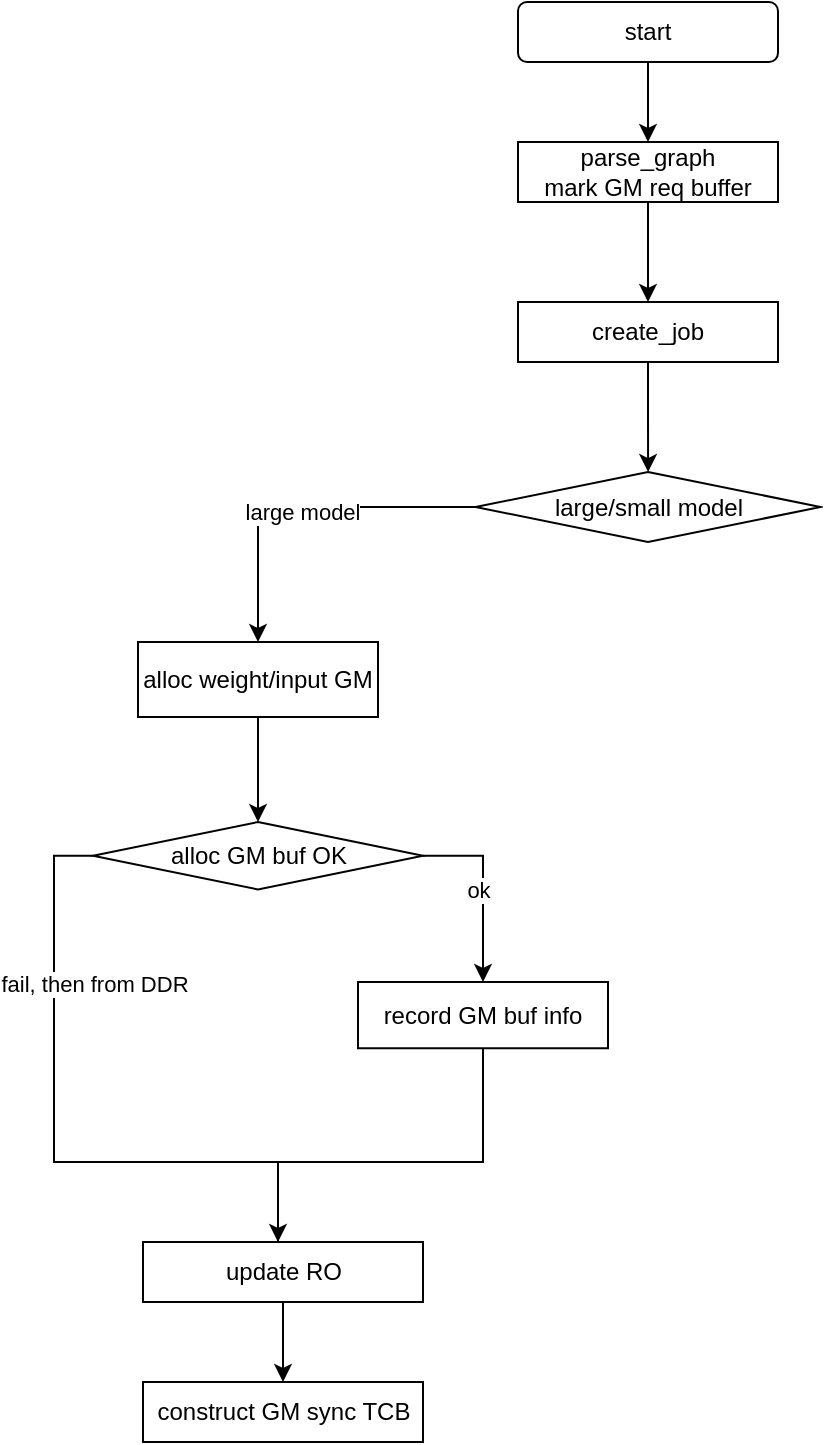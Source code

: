 <mxfile version="20.2.7" type="github" pages="2"><diagram id="jmYY6I_u3-PXX3YTRIgk" name="第 1 页"><mxGraphModel dx="1038" dy="600" grid="1" gridSize="10" guides="1" tooltips="1" connect="1" arrows="1" fold="1" page="1" pageScale="1" pageWidth="827" pageHeight="1169" math="0" shadow="0"><root><mxCell id="0"/><mxCell id="1" parent="0"/><mxCell id="v7jt-ac3tO5onTVZlprN-8" style="edgeStyle=orthogonalEdgeStyle;rounded=0;orthogonalLoop=1;jettySize=auto;html=1;exitX=0.5;exitY=1;exitDx=0;exitDy=0;entryX=0.5;entryY=0;entryDx=0;entryDy=0;" parent="1" source="v7jt-ac3tO5onTVZlprN-1" target="v7jt-ac3tO5onTVZlprN-3" edge="1"><mxGeometry relative="1" as="geometry"/></mxCell><mxCell id="v7jt-ac3tO5onTVZlprN-1" value="start" style="rounded=1;whiteSpace=wrap;html=1;" parent="1" vertex="1"><mxGeometry x="270" y="20" width="130" height="30" as="geometry"/></mxCell><mxCell id="nAUVQUmBglKm7LqKSCz5-7" value="" style="edgeStyle=orthogonalEdgeStyle;rounded=0;orthogonalLoop=1;jettySize=auto;html=1;" edge="1" parent="1" source="v7jt-ac3tO5onTVZlprN-2" target="nAUVQUmBglKm7LqKSCz5-6"><mxGeometry relative="1" as="geometry"/></mxCell><mxCell id="v7jt-ac3tO5onTVZlprN-2" value="create_job" style="rounded=0;whiteSpace=wrap;html=1;" parent="1" vertex="1"><mxGeometry x="270" y="170" width="130" height="30" as="geometry"/></mxCell><mxCell id="v7jt-ac3tO5onTVZlprN-9" style="edgeStyle=orthogonalEdgeStyle;rounded=0;orthogonalLoop=1;jettySize=auto;html=1;exitX=0.5;exitY=1;exitDx=0;exitDy=0;entryX=0.5;entryY=0;entryDx=0;entryDy=0;" parent="1" source="v7jt-ac3tO5onTVZlprN-3" target="v7jt-ac3tO5onTVZlprN-2" edge="1"><mxGeometry relative="1" as="geometry"/></mxCell><mxCell id="v7jt-ac3tO5onTVZlprN-3" value="parse_graph&lt;br&gt;mark GM req buffer" style="rounded=0;whiteSpace=wrap;html=1;" parent="1" vertex="1"><mxGeometry x="270" y="90" width="130" height="30" as="geometry"/></mxCell><mxCell id="v7jt-ac3tO5onTVZlprN-18" style="edgeStyle=orthogonalEdgeStyle;rounded=0;orthogonalLoop=1;jettySize=auto;html=1;exitX=0;exitY=0.5;exitDx=0;exitDy=0;entryX=0.5;entryY=0;entryDx=0;entryDy=0;" parent="1" source="v7jt-ac3tO5onTVZlprN-7" edge="1"><mxGeometry relative="1" as="geometry"><mxPoint x="335" y="250" as="targetPoint"/><Array as="points"><mxPoint x="200" y="470"/><mxPoint x="200" y="220"/><mxPoint x="335" y="220"/></Array></mxGeometry></mxCell><mxCell id="nAUVQUmBglKm7LqKSCz5-9" value="" style="edgeStyle=orthogonalEdgeStyle;rounded=0;orthogonalLoop=1;jettySize=auto;html=1;" edge="1" parent="1" source="nAUVQUmBglKm7LqKSCz5-6" target="nAUVQUmBglKm7LqKSCz5-8"><mxGeometry relative="1" as="geometry"/></mxCell><mxCell id="nAUVQUmBglKm7LqKSCz5-10" value="large model" style="edgeLabel;html=1;align=center;verticalAlign=middle;resizable=0;points=[];" vertex="1" connectable="0" parent="nAUVQUmBglKm7LqKSCz5-9"><mxGeometry x="-0.013" y="2" relative="1" as="geometry"><mxPoint as="offset"/></mxGeometry></mxCell><mxCell id="nAUVQUmBglKm7LqKSCz5-6" value="large/small model" style="rhombus;whiteSpace=wrap;html=1;rounded=0;" vertex="1" parent="1"><mxGeometry x="248.75" y="255" width="172.5" height="35" as="geometry"/></mxCell><mxCell id="nAUVQUmBglKm7LqKSCz5-12" value="" style="edgeStyle=orthogonalEdgeStyle;rounded=0;orthogonalLoop=1;jettySize=auto;html=1;" edge="1" parent="1" source="nAUVQUmBglKm7LqKSCz5-8" target="nAUVQUmBglKm7LqKSCz5-11"><mxGeometry relative="1" as="geometry"/></mxCell><mxCell id="nAUVQUmBglKm7LqKSCz5-8" value="alloc weight/input GM" style="whiteSpace=wrap;html=1;rounded=0;" vertex="1" parent="1"><mxGeometry x="80" y="340" width="120" height="37.5" as="geometry"/></mxCell><mxCell id="nAUVQUmBglKm7LqKSCz5-14" value="" style="edgeStyle=orthogonalEdgeStyle;rounded=0;orthogonalLoop=1;jettySize=auto;html=1;exitX=1;exitY=0.5;exitDx=0;exitDy=0;" edge="1" parent="1" source="nAUVQUmBglKm7LqKSCz5-11" target="nAUVQUmBglKm7LqKSCz5-13"><mxGeometry relative="1" as="geometry"/></mxCell><mxCell id="nAUVQUmBglKm7LqKSCz5-20" value="ok" style="edgeLabel;html=1;align=center;verticalAlign=middle;resizable=0;points=[];" vertex="1" connectable="0" parent="nAUVQUmBglKm7LqKSCz5-14"><mxGeometry x="-0.023" y="-3" relative="1" as="geometry"><mxPoint y="1" as="offset"/></mxGeometry></mxCell><mxCell id="nAUVQUmBglKm7LqKSCz5-16" value="" style="edgeStyle=orthogonalEdgeStyle;rounded=0;orthogonalLoop=1;jettySize=auto;html=1;exitX=0;exitY=0.5;exitDx=0;exitDy=0;" edge="1" parent="1" source="nAUVQUmBglKm7LqKSCz5-11" target="nAUVQUmBglKm7LqKSCz5-15"><mxGeometry relative="1" as="geometry"><Array as="points"><mxPoint x="38" y="447"/><mxPoint x="38" y="600"/><mxPoint x="150" y="600"/></Array></mxGeometry></mxCell><mxCell id="nAUVQUmBglKm7LqKSCz5-21" value="fail, then from DDR" style="edgeLabel;html=1;align=center;verticalAlign=middle;resizable=0;points=[];" vertex="1" connectable="0" parent="nAUVQUmBglKm7LqKSCz5-16"><mxGeometry x="-0.532" y="1" relative="1" as="geometry"><mxPoint x="19" y="7" as="offset"/></mxGeometry></mxCell><mxCell id="nAUVQUmBglKm7LqKSCz5-11" value="alloc GM buf OK" style="rhombus;whiteSpace=wrap;html=1;rounded=0;" vertex="1" parent="1"><mxGeometry x="57.5" y="430" width="165" height="33.75" as="geometry"/></mxCell><mxCell id="nAUVQUmBglKm7LqKSCz5-17" style="edgeStyle=orthogonalEdgeStyle;rounded=0;orthogonalLoop=1;jettySize=auto;html=1;exitX=0.5;exitY=1;exitDx=0;exitDy=0;entryX=0.5;entryY=0;entryDx=0;entryDy=0;" edge="1" parent="1" source="nAUVQUmBglKm7LqKSCz5-13" target="nAUVQUmBglKm7LqKSCz5-15"><mxGeometry relative="1" as="geometry"><mxPoint x="100" y="650" as="targetPoint"/><Array as="points"><mxPoint x="253" y="600"/><mxPoint x="150" y="600"/><mxPoint x="150" y="650"/></Array></mxGeometry></mxCell><mxCell id="nAUVQUmBglKm7LqKSCz5-13" value="record GM buf info" style="whiteSpace=wrap;html=1;rounded=0;" vertex="1" parent="1"><mxGeometry x="190" y="510" width="125" height="33.13" as="geometry"/></mxCell><mxCell id="nAUVQUmBglKm7LqKSCz5-19" value="" style="edgeStyle=orthogonalEdgeStyle;rounded=0;orthogonalLoop=1;jettySize=auto;html=1;" edge="1" parent="1" source="nAUVQUmBglKm7LqKSCz5-15" target="nAUVQUmBglKm7LqKSCz5-18"><mxGeometry relative="1" as="geometry"/></mxCell><mxCell id="nAUVQUmBglKm7LqKSCz5-15" value="update RO" style="whiteSpace=wrap;html=1;rounded=0;" vertex="1" parent="1"><mxGeometry x="82.5" y="640" width="140" height="30" as="geometry"/></mxCell><mxCell id="nAUVQUmBglKm7LqKSCz5-18" value="construct GM sync TCB" style="whiteSpace=wrap;html=1;rounded=0;" vertex="1" parent="1"><mxGeometry x="82.5" y="710" width="140" height="30" as="geometry"/></mxCell></root></mxGraphModel></diagram><diagram id="-GU65aCYGNgis_nvMo7q" name="第 2 页"><mxGraphModel dx="1038" dy="634" grid="1" gridSize="10" guides="1" tooltips="1" connect="1" arrows="1" fold="1" page="1" pageScale="1" pageWidth="827" pageHeight="1169" math="0" shadow="0"><root><mxCell id="0"/><mxCell id="1" parent="0"/></root></mxGraphModel></diagram></mxfile>